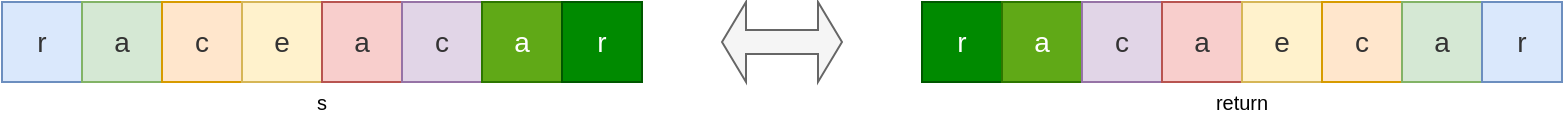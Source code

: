 <mxfile version="26.0.16" pages="5">
  <diagram name="1" id="raGk_D8FTLXwgUmbc4jt">
    <mxGraphModel dx="934" dy="1448" grid="1" gridSize="10" guides="1" tooltips="1" connect="1" arrows="1" fold="1" page="1" pageScale="1" pageWidth="860" pageHeight="140" math="0" shadow="0">
      <root>
        <mxCell id="0" />
        <mxCell id="1" parent="0" />
        <mxCell id="zCmTgFsGxIaxcytd8qIg-1" value="r" style="text;html=1;align=center;verticalAlign=middle;whiteSpace=wrap;rounded=0;fillColor=#dae8fc;strokeColor=#6c8ebf;fontSize=14;fontColor=#333333;" parent="1" vertex="1">
          <mxGeometry x="40" y="40" width="40" height="40" as="geometry" />
        </mxCell>
        <mxCell id="zCmTgFsGxIaxcytd8qIg-2" value="a" style="text;html=1;align=center;verticalAlign=middle;whiteSpace=wrap;rounded=0;fillColor=#d5e8d4;strokeColor=#82b366;fontSize=14;fontColor=#333333;" parent="1" vertex="1">
          <mxGeometry x="80" y="40" width="40" height="40" as="geometry" />
        </mxCell>
        <mxCell id="zCmTgFsGxIaxcytd8qIg-3" value="c" style="text;html=1;align=center;verticalAlign=middle;whiteSpace=wrap;rounded=0;fillColor=#ffe6cc;strokeColor=#d79b00;fontSize=14;fontColor=#333333;" parent="1" vertex="1">
          <mxGeometry x="120" y="40" width="40" height="40" as="geometry" />
        </mxCell>
        <mxCell id="zCmTgFsGxIaxcytd8qIg-4" value="e" style="text;html=1;align=center;verticalAlign=middle;whiteSpace=wrap;rounded=0;fillColor=#fff2cc;strokeColor=#d6b656;fontSize=14;fontColor=#333333;" parent="1" vertex="1">
          <mxGeometry x="160" y="40" width="40" height="40" as="geometry" />
        </mxCell>
        <mxCell id="zCmTgFsGxIaxcytd8qIg-19" value="" style="shape=doubleArrow;whiteSpace=wrap;html=1;fillColor=#f5f5f5;fontColor=#333333;strokeColor=#666666;" parent="1" vertex="1">
          <mxGeometry x="400" y="40" width="60" height="40" as="geometry" />
        </mxCell>
        <mxCell id="AQBsLTuEEX6UYwU5JBV7-1" value="s" style="text;html=1;align=center;verticalAlign=middle;whiteSpace=wrap;rounded=0;fontSize=10;" parent="1" vertex="1">
          <mxGeometry x="40" y="80" width="320" height="20" as="geometry" />
        </mxCell>
        <mxCell id="jVVXr_Ei0zPa7iM5kjB4-1" value="return" style="text;html=1;align=center;verticalAlign=middle;whiteSpace=wrap;rounded=0;fontSize=10;" parent="1" vertex="1">
          <mxGeometry x="500" y="80" width="320" height="20" as="geometry" />
        </mxCell>
        <mxCell id="55KUl-LPYFZdl3IMMidi-1" value="a" style="text;html=1;align=center;verticalAlign=middle;whiteSpace=wrap;rounded=0;fillColor=#f8cecc;strokeColor=#b85450;fontSize=14;fontColor=#333333;" vertex="1" parent="1">
          <mxGeometry x="200" y="40" width="40" height="40" as="geometry" />
        </mxCell>
        <mxCell id="55KUl-LPYFZdl3IMMidi-2" value="c" style="text;html=1;align=center;verticalAlign=middle;whiteSpace=wrap;rounded=0;fillColor=#e1d5e7;strokeColor=#9673a6;fontSize=14;fontColor=#333333;" vertex="1" parent="1">
          <mxGeometry x="240" y="40" width="40" height="40" as="geometry" />
        </mxCell>
        <mxCell id="55KUl-LPYFZdl3IMMidi-3" value="a" style="text;html=1;align=center;verticalAlign=middle;whiteSpace=wrap;rounded=0;fillColor=#60a917;strokeColor=#2D7600;fontSize=14;fontColor=#ffffff;" vertex="1" parent="1">
          <mxGeometry x="280" y="40" width="40" height="40" as="geometry" />
        </mxCell>
        <mxCell id="55KUl-LPYFZdl3IMMidi-4" value="r" style="text;html=1;align=center;verticalAlign=middle;whiteSpace=wrap;rounded=0;fillColor=#008a00;strokeColor=#005700;fontSize=14;fontColor=#ffffff;" vertex="1" parent="1">
          <mxGeometry x="320" y="40" width="40" height="40" as="geometry" />
        </mxCell>
        <mxCell id="55KUl-LPYFZdl3IMMidi-8" value="r" style="text;html=1;align=center;verticalAlign=middle;whiteSpace=wrap;rounded=0;fillColor=#008a00;strokeColor=#005700;fontSize=14;fontColor=#ffffff;" vertex="1" parent="1">
          <mxGeometry x="500" y="40" width="40" height="40" as="geometry" />
        </mxCell>
        <mxCell id="55KUl-LPYFZdl3IMMidi-9" value="a" style="text;html=1;align=center;verticalAlign=middle;whiteSpace=wrap;rounded=0;fillColor=#60a917;strokeColor=#2D7600;fontSize=14;fontColor=#ffffff;" vertex="1" parent="1">
          <mxGeometry x="540" y="40" width="40" height="40" as="geometry" />
        </mxCell>
        <mxCell id="55KUl-LPYFZdl3IMMidi-10" value="c" style="text;html=1;align=center;verticalAlign=middle;whiteSpace=wrap;rounded=0;fillColor=#e1d5e7;strokeColor=#9673a6;fontSize=14;fontColor=#333333;" vertex="1" parent="1">
          <mxGeometry x="580" y="40" width="40" height="40" as="geometry" />
        </mxCell>
        <mxCell id="55KUl-LPYFZdl3IMMidi-11" value="a" style="text;html=1;align=center;verticalAlign=middle;whiteSpace=wrap;rounded=0;fillColor=#f8cecc;strokeColor=#b85450;fontSize=14;fontColor=#333333;" vertex="1" parent="1">
          <mxGeometry x="620" y="40" width="40" height="40" as="geometry" />
        </mxCell>
        <mxCell id="55KUl-LPYFZdl3IMMidi-12" value="e" style="text;html=1;align=center;verticalAlign=middle;whiteSpace=wrap;rounded=0;fillColor=#fff2cc;strokeColor=#d6b656;fontSize=14;fontColor=#333333;" vertex="1" parent="1">
          <mxGeometry x="660" y="40" width="40" height="40" as="geometry" />
        </mxCell>
        <mxCell id="55KUl-LPYFZdl3IMMidi-13" value="c" style="text;html=1;align=center;verticalAlign=middle;whiteSpace=wrap;rounded=0;fillColor=#ffe6cc;strokeColor=#d79b00;fontSize=14;fontColor=#333333;" vertex="1" parent="1">
          <mxGeometry x="700" y="40" width="40" height="40" as="geometry" />
        </mxCell>
        <mxCell id="55KUl-LPYFZdl3IMMidi-14" value="a" style="text;html=1;align=center;verticalAlign=middle;whiteSpace=wrap;rounded=0;fillColor=#d5e8d4;strokeColor=#82b366;fontSize=14;fontColor=#333333;" vertex="1" parent="1">
          <mxGeometry x="740" y="40" width="40" height="40" as="geometry" />
        </mxCell>
        <mxCell id="55KUl-LPYFZdl3IMMidi-15" value="r" style="text;html=1;align=center;verticalAlign=middle;whiteSpace=wrap;rounded=0;fillColor=#dae8fc;strokeColor=#6c8ebf;fontSize=14;fontColor=#333333;" vertex="1" parent="1">
          <mxGeometry x="780" y="40" width="40" height="40" as="geometry" />
        </mxCell>
      </root>
    </mxGraphModel>
  </diagram>
  <diagram name="2_1" id="4_LbquYtUVdZRixzMAgo">
    <mxGraphModel dx="548" dy="849" grid="1" gridSize="10" guides="1" tooltips="1" connect="1" arrows="1" fold="1" page="1" pageScale="1" pageWidth="400" pageHeight="160" math="0" shadow="0">
      <root>
        <mxCell id="6zlG6SULL828l9e3iRUW-0" />
        <mxCell id="6zlG6SULL828l9e3iRUW-1" parent="6zlG6SULL828l9e3iRUW-0" />
        <mxCell id="BkY52Ng-mZ84ei557Vbi-0" style="edgeStyle=orthogonalEdgeStyle;rounded=0;orthogonalLoop=1;jettySize=auto;html=1;exitX=0.5;exitY=0;exitDx=0;exitDy=0;entryX=0.5;entryY=0;entryDx=0;entryDy=0;fillColor=#dae8fc;strokeColor=#6c8ebf;" edge="1" parent="6zlG6SULL828l9e3iRUW-1" source="0uHMDYKtVWQRPcJO1kIJ-0" target="0uHMDYKtVWQRPcJO1kIJ-8">
          <mxGeometry relative="1" as="geometry" />
        </mxCell>
        <mxCell id="0uHMDYKtVWQRPcJO1kIJ-0" value="r" style="text;html=1;align=center;verticalAlign=middle;whiteSpace=wrap;rounded=0;fillColor=#dae8fc;strokeColor=#6c8ebf;fontSize=14;fontColor=#333333;" vertex="1" parent="6zlG6SULL828l9e3iRUW-1">
          <mxGeometry x="40" y="59.97" width="40" height="40" as="geometry" />
        </mxCell>
        <mxCell id="0uHMDYKtVWQRPcJO1kIJ-1" value="a" style="text;html=1;align=center;verticalAlign=middle;whiteSpace=wrap;rounded=0;fillColor=#f5f5f5;strokeColor=#666666;fontSize=14;fontColor=#333333;" vertex="1" parent="6zlG6SULL828l9e3iRUW-1">
          <mxGeometry x="80" y="59.97" width="40" height="40" as="geometry" />
        </mxCell>
        <mxCell id="0uHMDYKtVWQRPcJO1kIJ-2" value="c" style="text;html=1;align=center;verticalAlign=middle;whiteSpace=wrap;rounded=0;fillColor=#f5f5f5;strokeColor=#666666;fontSize=14;fontColor=#333333;" vertex="1" parent="6zlG6SULL828l9e3iRUW-1">
          <mxGeometry x="120" y="59.97" width="40" height="40" as="geometry" />
        </mxCell>
        <mxCell id="0uHMDYKtVWQRPcJO1kIJ-3" value="e" style="text;html=1;align=center;verticalAlign=middle;whiteSpace=wrap;rounded=0;fillColor=#f5f5f5;strokeColor=#666666;fontSize=14;fontColor=#333333;" vertex="1" parent="6zlG6SULL828l9e3iRUW-1">
          <mxGeometry x="160" y="59.97" width="40" height="40" as="geometry" />
        </mxCell>
        <mxCell id="0uHMDYKtVWQRPcJO1kIJ-4" value="s" style="text;html=1;align=center;verticalAlign=middle;whiteSpace=wrap;rounded=0;fontSize=10;" vertex="1" parent="6zlG6SULL828l9e3iRUW-1">
          <mxGeometry x="40" y="99.97" width="320" height="20" as="geometry" />
        </mxCell>
        <mxCell id="0uHMDYKtVWQRPcJO1kIJ-5" value="a" style="text;html=1;align=center;verticalAlign=middle;whiteSpace=wrap;rounded=0;fillColor=#f5f5f5;strokeColor=#666666;fontSize=14;fontColor=#333333;" vertex="1" parent="6zlG6SULL828l9e3iRUW-1">
          <mxGeometry x="200" y="59.97" width="40" height="40" as="geometry" />
        </mxCell>
        <mxCell id="0uHMDYKtVWQRPcJO1kIJ-6" value="c" style="text;html=1;align=center;verticalAlign=middle;whiteSpace=wrap;rounded=0;fillColor=#f5f5f5;strokeColor=#666666;fontSize=14;fontColor=#333333;" vertex="1" parent="6zlG6SULL828l9e3iRUW-1">
          <mxGeometry x="240" y="59.97" width="40" height="40" as="geometry" />
        </mxCell>
        <mxCell id="0uHMDYKtVWQRPcJO1kIJ-7" value="a" style="text;html=1;align=center;verticalAlign=middle;whiteSpace=wrap;rounded=0;fillColor=#f5f5f5;strokeColor=#666666;fontSize=14;fontColor=#333333;" vertex="1" parent="6zlG6SULL828l9e3iRUW-1">
          <mxGeometry x="280" y="59.97" width="40" height="40" as="geometry" />
        </mxCell>
        <mxCell id="0uHMDYKtVWQRPcJO1kIJ-8" value="r" style="text;html=1;align=center;verticalAlign=middle;whiteSpace=wrap;rounded=0;fillColor=#dae8fc;strokeColor=#6c8ebf;fontSize=14;fontColor=#333333;" vertex="1" parent="6zlG6SULL828l9e3iRUW-1">
          <mxGeometry x="320" y="59.97" width="40" height="40" as="geometry" />
        </mxCell>
      </root>
    </mxGraphModel>
  </diagram>
  <diagram name="2_2" id="wSzoB3guNhGel2wUQfZU">
    <mxGraphModel dx="548" dy="849" grid="1" gridSize="10" guides="1" tooltips="1" connect="1" arrows="1" fold="1" page="1" pageScale="1" pageWidth="400" pageHeight="160" math="0" shadow="0">
      <root>
        <mxCell id="NuXVvcuN6yEexUtKkc4J-0" />
        <mxCell id="NuXVvcuN6yEexUtKkc4J-1" parent="NuXVvcuN6yEexUtKkc4J-0" />
        <mxCell id="NuXVvcuN6yEexUtKkc4J-2" style="edgeStyle=orthogonalEdgeStyle;rounded=0;orthogonalLoop=1;jettySize=auto;html=1;exitX=0.5;exitY=0;exitDx=0;exitDy=0;entryX=0.5;entryY=0;entryDx=0;entryDy=0;fillColor=#dae8fc;strokeColor=#6c8ebf;" edge="1" parent="NuXVvcuN6yEexUtKkc4J-1" source="NuXVvcuN6yEexUtKkc4J-4" target="NuXVvcuN6yEexUtKkc4J-10">
          <mxGeometry relative="1" as="geometry" />
        </mxCell>
        <mxCell id="NuXVvcuN6yEexUtKkc4J-3" value="r" style="text;html=1;align=center;verticalAlign=middle;whiteSpace=wrap;rounded=0;fillColor=#f5f5f5;strokeColor=#666666;fontSize=14;fontColor=#333333;" vertex="1" parent="NuXVvcuN6yEexUtKkc4J-1">
          <mxGeometry x="40" y="59.97" width="40" height="40" as="geometry" />
        </mxCell>
        <mxCell id="NuXVvcuN6yEexUtKkc4J-4" value="a" style="text;html=1;align=center;verticalAlign=middle;whiteSpace=wrap;rounded=0;fillColor=#dae8fc;strokeColor=#6c8ebf;fontSize=14;fontColor=#333333;" vertex="1" parent="NuXVvcuN6yEexUtKkc4J-1">
          <mxGeometry x="80" y="59.97" width="40" height="40" as="geometry" />
        </mxCell>
        <mxCell id="NuXVvcuN6yEexUtKkc4J-5" value="c" style="text;html=1;align=center;verticalAlign=middle;whiteSpace=wrap;rounded=0;fillColor=#f5f5f5;strokeColor=#666666;fontSize=14;fontColor=#333333;" vertex="1" parent="NuXVvcuN6yEexUtKkc4J-1">
          <mxGeometry x="120" y="59.97" width="40" height="40" as="geometry" />
        </mxCell>
        <mxCell id="NuXVvcuN6yEexUtKkc4J-6" value="e" style="text;html=1;align=center;verticalAlign=middle;whiteSpace=wrap;rounded=0;fillColor=#f5f5f5;strokeColor=#666666;fontSize=14;fontColor=#333333;" vertex="1" parent="NuXVvcuN6yEexUtKkc4J-1">
          <mxGeometry x="160" y="59.97" width="40" height="40" as="geometry" />
        </mxCell>
        <mxCell id="NuXVvcuN6yEexUtKkc4J-7" value="s" style="text;html=1;align=center;verticalAlign=middle;whiteSpace=wrap;rounded=0;fontSize=10;" vertex="1" parent="NuXVvcuN6yEexUtKkc4J-1">
          <mxGeometry x="40" y="99.97" width="320" height="20" as="geometry" />
        </mxCell>
        <mxCell id="NuXVvcuN6yEexUtKkc4J-8" value="a" style="text;html=1;align=center;verticalAlign=middle;whiteSpace=wrap;rounded=0;fillColor=#f5f5f5;strokeColor=#666666;fontSize=14;fontColor=#333333;" vertex="1" parent="NuXVvcuN6yEexUtKkc4J-1">
          <mxGeometry x="200" y="59.97" width="40" height="40" as="geometry" />
        </mxCell>
        <mxCell id="NuXVvcuN6yEexUtKkc4J-9" value="c" style="text;html=1;align=center;verticalAlign=middle;whiteSpace=wrap;rounded=0;fillColor=#f5f5f5;strokeColor=#666666;fontSize=14;fontColor=#333333;" vertex="1" parent="NuXVvcuN6yEexUtKkc4J-1">
          <mxGeometry x="240" y="59.97" width="40" height="40" as="geometry" />
        </mxCell>
        <mxCell id="NuXVvcuN6yEexUtKkc4J-10" value="a" style="text;html=1;align=center;verticalAlign=middle;whiteSpace=wrap;rounded=0;fillColor=#dae8fc;strokeColor=#6c8ebf;fontSize=14;fontColor=#333333;" vertex="1" parent="NuXVvcuN6yEexUtKkc4J-1">
          <mxGeometry x="280" y="59.97" width="40" height="40" as="geometry" />
        </mxCell>
        <mxCell id="NuXVvcuN6yEexUtKkc4J-11" value="r" style="text;html=1;align=center;verticalAlign=middle;whiteSpace=wrap;rounded=0;fillColor=#f5f5f5;strokeColor=#666666;fontSize=14;fontColor=#333333;" vertex="1" parent="NuXVvcuN6yEexUtKkc4J-1">
          <mxGeometry x="320" y="59.97" width="40" height="40" as="geometry" />
        </mxCell>
      </root>
    </mxGraphModel>
  </diagram>
  <diagram name="2_3" id="SYqjLI1bP5us6KXmMbEa">
    <mxGraphModel dx="454" dy="703" grid="1" gridSize="10" guides="1" tooltips="1" connect="1" arrows="1" fold="1" page="1" pageScale="1" pageWidth="400" pageHeight="160" math="0" shadow="0">
      <root>
        <mxCell id="sbXEhiUWoLSyaciFnb_p-0" />
        <mxCell id="sbXEhiUWoLSyaciFnb_p-1" parent="sbXEhiUWoLSyaciFnb_p-0" />
        <mxCell id="sbXEhiUWoLSyaciFnb_p-2" style="edgeStyle=orthogonalEdgeStyle;rounded=0;orthogonalLoop=1;jettySize=auto;html=1;exitX=0.5;exitY=0;exitDx=0;exitDy=0;entryX=0.5;entryY=0;entryDx=0;entryDy=0;fillColor=#dae8fc;strokeColor=#6c8ebf;" edge="1" parent="sbXEhiUWoLSyaciFnb_p-1" source="sbXEhiUWoLSyaciFnb_p-5" target="sbXEhiUWoLSyaciFnb_p-9">
          <mxGeometry relative="1" as="geometry" />
        </mxCell>
        <mxCell id="sbXEhiUWoLSyaciFnb_p-3" value="r" style="text;html=1;align=center;verticalAlign=middle;whiteSpace=wrap;rounded=0;fillColor=#f5f5f5;strokeColor=#666666;fontSize=14;fontColor=#333333;" vertex="1" parent="sbXEhiUWoLSyaciFnb_p-1">
          <mxGeometry x="40" y="59.97" width="40" height="40" as="geometry" />
        </mxCell>
        <mxCell id="sbXEhiUWoLSyaciFnb_p-4" value="a" style="text;html=1;align=center;verticalAlign=middle;whiteSpace=wrap;rounded=0;fillColor=#f5f5f5;strokeColor=#666666;fontSize=14;fontColor=#333333;" vertex="1" parent="sbXEhiUWoLSyaciFnb_p-1">
          <mxGeometry x="80" y="59.97" width="40" height="40" as="geometry" />
        </mxCell>
        <mxCell id="sbXEhiUWoLSyaciFnb_p-5" value="c" style="text;html=1;align=center;verticalAlign=middle;whiteSpace=wrap;rounded=0;fillColor=#dae8fc;strokeColor=#6c8ebf;fontSize=14;fontColor=#333333;" vertex="1" parent="sbXEhiUWoLSyaciFnb_p-1">
          <mxGeometry x="120" y="59.97" width="40" height="40" as="geometry" />
        </mxCell>
        <mxCell id="sbXEhiUWoLSyaciFnb_p-6" value="e" style="text;html=1;align=center;verticalAlign=middle;whiteSpace=wrap;rounded=0;fillColor=#f5f5f5;strokeColor=#666666;fontSize=14;fontColor=#333333;" vertex="1" parent="sbXEhiUWoLSyaciFnb_p-1">
          <mxGeometry x="160" y="59.97" width="40" height="40" as="geometry" />
        </mxCell>
        <mxCell id="sbXEhiUWoLSyaciFnb_p-7" value="s" style="text;html=1;align=center;verticalAlign=middle;whiteSpace=wrap;rounded=0;fontSize=10;" vertex="1" parent="sbXEhiUWoLSyaciFnb_p-1">
          <mxGeometry x="40" y="99.97" width="320" height="20" as="geometry" />
        </mxCell>
        <mxCell id="sbXEhiUWoLSyaciFnb_p-8" value="a" style="text;html=1;align=center;verticalAlign=middle;whiteSpace=wrap;rounded=0;fillColor=#f5f5f5;strokeColor=#666666;fontSize=14;fontColor=#333333;" vertex="1" parent="sbXEhiUWoLSyaciFnb_p-1">
          <mxGeometry x="200" y="59.97" width="40" height="40" as="geometry" />
        </mxCell>
        <mxCell id="sbXEhiUWoLSyaciFnb_p-9" value="c" style="text;html=1;align=center;verticalAlign=middle;whiteSpace=wrap;rounded=0;fillColor=#dae8fc;strokeColor=#6c8ebf;fontSize=14;fontColor=#333333;" vertex="1" parent="sbXEhiUWoLSyaciFnb_p-1">
          <mxGeometry x="240" y="59.97" width="40" height="40" as="geometry" />
        </mxCell>
        <mxCell id="sbXEhiUWoLSyaciFnb_p-10" value="a" style="text;html=1;align=center;verticalAlign=middle;whiteSpace=wrap;rounded=0;fillColor=#f5f5f5;strokeColor=#666666;fontSize=14;fontColor=#333333;" vertex="1" parent="sbXEhiUWoLSyaciFnb_p-1">
          <mxGeometry x="280" y="59.97" width="40" height="40" as="geometry" />
        </mxCell>
        <mxCell id="sbXEhiUWoLSyaciFnb_p-11" value="r" style="text;html=1;align=center;verticalAlign=middle;whiteSpace=wrap;rounded=0;fillColor=#f5f5f5;strokeColor=#666666;fontSize=14;fontColor=#333333;" vertex="1" parent="sbXEhiUWoLSyaciFnb_p-1">
          <mxGeometry x="320" y="59.97" width="40" height="40" as="geometry" />
        </mxCell>
      </root>
    </mxGraphModel>
  </diagram>
  <diagram name="2_4" id="-GXrV4DAgTiYbmGNjtY_">
    <mxGraphModel dx="454" dy="703" grid="1" gridSize="10" guides="1" tooltips="1" connect="1" arrows="1" fold="1" page="1" pageScale="1" pageWidth="400" pageHeight="240" math="0" shadow="0">
      <root>
        <mxCell id="0BvNh-M2uLu5O_VOSxBA-0" />
        <mxCell id="0BvNh-M2uLu5O_VOSxBA-1" parent="0BvNh-M2uLu5O_VOSxBA-0" />
        <mxCell id="0BvNh-M2uLu5O_VOSxBA-2" style="edgeStyle=orthogonalEdgeStyle;rounded=0;orthogonalLoop=1;jettySize=auto;html=1;exitX=0.5;exitY=0;exitDx=0;exitDy=0;entryX=0.5;entryY=0;entryDx=0;entryDy=0;fillColor=#dae8fc;strokeColor=#6c8ebf;" edge="1" parent="0BvNh-M2uLu5O_VOSxBA-1" source="0BvNh-M2uLu5O_VOSxBA-6" target="0BvNh-M2uLu5O_VOSxBA-8">
          <mxGeometry relative="1" as="geometry" />
        </mxCell>
        <mxCell id="0BvNh-M2uLu5O_VOSxBA-3" value="r" style="text;html=1;align=center;verticalAlign=middle;whiteSpace=wrap;rounded=0;fillColor=#f5f5f5;strokeColor=#666666;fontSize=14;fontColor=#333333;" vertex="1" parent="0BvNh-M2uLu5O_VOSxBA-1">
          <mxGeometry x="40" y="59.97" width="40" height="40" as="geometry" />
        </mxCell>
        <mxCell id="0BvNh-M2uLu5O_VOSxBA-4" value="a" style="text;html=1;align=center;verticalAlign=middle;whiteSpace=wrap;rounded=0;fillColor=#f5f5f5;strokeColor=#666666;fontSize=14;fontColor=#333333;" vertex="1" parent="0BvNh-M2uLu5O_VOSxBA-1">
          <mxGeometry x="80" y="59.97" width="40" height="40" as="geometry" />
        </mxCell>
        <mxCell id="0BvNh-M2uLu5O_VOSxBA-5" value="c" style="text;html=1;align=center;verticalAlign=middle;whiteSpace=wrap;rounded=0;fillColor=#f5f5f5;strokeColor=#666666;fontSize=14;fontColor=#333333;" vertex="1" parent="0BvNh-M2uLu5O_VOSxBA-1">
          <mxGeometry x="120" y="59.97" width="40" height="40" as="geometry" />
        </mxCell>
        <mxCell id="0BvNh-M2uLu5O_VOSxBA-6" value="e" style="text;html=1;align=center;verticalAlign=middle;whiteSpace=wrap;rounded=0;fillColor=#dae8fc;strokeColor=#6c8ebf;fontSize=14;fontColor=#333333;" vertex="1" parent="0BvNh-M2uLu5O_VOSxBA-1">
          <mxGeometry x="160" y="59.97" width="40" height="40" as="geometry" />
        </mxCell>
        <mxCell id="0BvNh-M2uLu5O_VOSxBA-7" value="s" style="text;html=1;align=center;verticalAlign=middle;whiteSpace=wrap;rounded=0;fontSize=10;" vertex="1" parent="0BvNh-M2uLu5O_VOSxBA-1">
          <mxGeometry x="40" y="99.97" width="320" height="20" as="geometry" />
        </mxCell>
        <mxCell id="ATDBuA3Ls2OB49vb1xLL-1" style="edgeStyle=orthogonalEdgeStyle;rounded=0;orthogonalLoop=1;jettySize=auto;html=1;exitX=0.5;exitY=1;exitDx=0;exitDy=0;entryX=0.5;entryY=0;entryDx=0;entryDy=0;fillColor=#dae8fc;strokeColor=#6c8ebf;" edge="1" parent="0BvNh-M2uLu5O_VOSxBA-1" source="0BvNh-M2uLu5O_VOSxBA-8" target="ATDBuA3Ls2OB49vb1xLL-0">
          <mxGeometry relative="1" as="geometry" />
        </mxCell>
        <mxCell id="ATDBuA3Ls2OB49vb1xLL-2" value="&lt;font style=&quot;font-size: 10px;&quot;&gt;e != a&lt;/font&gt;" style="edgeLabel;html=1;align=center;verticalAlign=middle;resizable=0;points=[];" vertex="1" connectable="0" parent="ATDBuA3Ls2OB49vb1xLL-1">
          <mxGeometry x="0.139" y="2" relative="1" as="geometry">
            <mxPoint as="offset" />
          </mxGeometry>
        </mxCell>
        <mxCell id="0BvNh-M2uLu5O_VOSxBA-8" value="a" style="text;html=1;align=center;verticalAlign=middle;whiteSpace=wrap;rounded=0;fillColor=#dae8fc;strokeColor=#6c8ebf;fontSize=14;fontColor=#333333;" vertex="1" parent="0BvNh-M2uLu5O_VOSxBA-1">
          <mxGeometry x="200" y="59.97" width="40" height="40" as="geometry" />
        </mxCell>
        <mxCell id="0BvNh-M2uLu5O_VOSxBA-9" value="c" style="text;html=1;align=center;verticalAlign=middle;whiteSpace=wrap;rounded=0;fillColor=#f5f5f5;strokeColor=#666666;fontSize=14;fontColor=#333333;" vertex="1" parent="0BvNh-M2uLu5O_VOSxBA-1">
          <mxGeometry x="240" y="59.97" width="40" height="40" as="geometry" />
        </mxCell>
        <mxCell id="0BvNh-M2uLu5O_VOSxBA-10" value="a" style="text;html=1;align=center;verticalAlign=middle;whiteSpace=wrap;rounded=0;fillColor=#f5f5f5;strokeColor=#666666;fontSize=14;fontColor=#333333;" vertex="1" parent="0BvNh-M2uLu5O_VOSxBA-1">
          <mxGeometry x="280" y="59.97" width="40" height="40" as="geometry" />
        </mxCell>
        <mxCell id="0BvNh-M2uLu5O_VOSxBA-11" value="r" style="text;html=1;align=center;verticalAlign=middle;whiteSpace=wrap;rounded=0;fillColor=#f5f5f5;strokeColor=#666666;fontSize=14;fontColor=#333333;" vertex="1" parent="0BvNh-M2uLu5O_VOSxBA-1">
          <mxGeometry x="320" y="59.97" width="40" height="40" as="geometry" />
        </mxCell>
        <mxCell id="ATDBuA3Ls2OB49vb1xLL-0" value="false" style="text;html=1;align=center;verticalAlign=middle;whiteSpace=wrap;rounded=0;fillColor=#d5e8d4;strokeColor=#82b366;fontSize=14;fontColor=#333333;" vertex="1" parent="0BvNh-M2uLu5O_VOSxBA-1">
          <mxGeometry x="200" y="160" width="40" height="40" as="geometry" />
        </mxCell>
      </root>
    </mxGraphModel>
  </diagram>
</mxfile>
